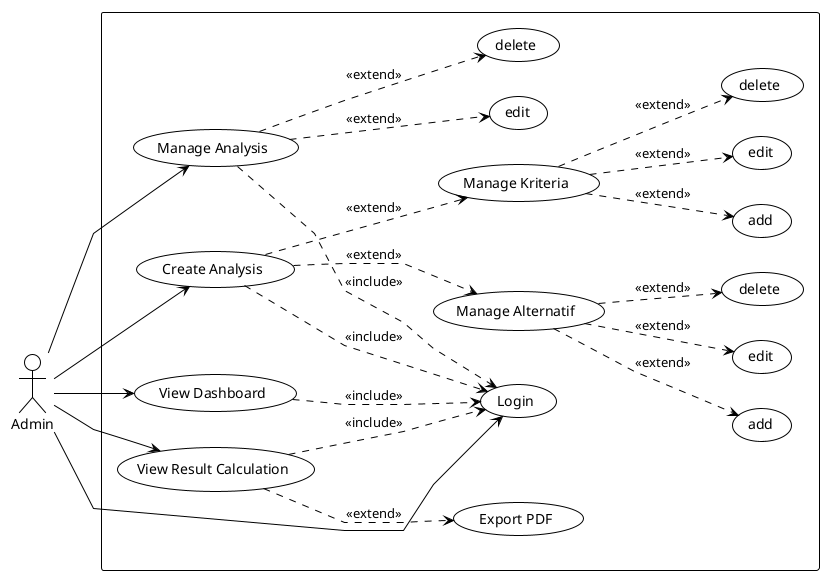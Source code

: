 @startuml
!theme plain

' Menggunakan skinparam untuk membuat garis lurus
skinparam linetype polyline

left to right direction

actor Admin

rectangle  {
  usecase "Login" as UC2
  
  usecase "View Dashboard" as UC1
  usecase "Manage Analysis" as UC4
  usecase "Create Analysis" as UC5
  usecase "View Result Calculation" as UC6

  usecase "edit" as UC4b
  usecase "delete" as UC4c

  usecase "Manage Kriteria" as UC5a
  
  usecase "add" as UC5a1
  usecase "edit" as UC5a2
  usecase "delete" as UC5a3

  usecase "Export PDF" as UC6b
  
  ' Posisikan Manage Alternatif lebih ke bawah
  usecase "Manage Alternatif" as UC5b
  
  usecase "add" as UC5b1
  usecase "edit" as UC5b2
  usecase "delete" as UC5b3
}

' Koneksi Admin ke use case utama
Admin --> UC2
Admin --> UC1
Admin --> UC4
Admin --> UC5
Admin --> UC6

' Include relationships - Login diperlukan untuk semua fungsi utama
UC1 ..> UC2 : <<include>>
UC4 ..> UC2 : <<include>>
UC5 ..> UC2 : <<include>>
UC6 ..> UC2 : <<include>>

' Extend relationships untuk Manage Analysis
UC4 ..> UC4b : <<extend>>
UC4 ..> UC4c : <<extend>>

' Extend relationships untuk Create Analysis
UC5 ..> UC5a : <<extend>>
UC5 ..> UC5b : <<extend>>

' Extend relationships untuk Manage Kriteria
UC5a ..> UC5a1 : <<extend>>
UC5a ..> UC5a2 : <<extend>>
UC5a ..> UC5a3 : <<extend>>

' Extend relationships untuk Manage Alternatif
UC5b ..> UC5b1 : <<extend>>
UC5b ..> UC5b2 : <<extend>>
UC5b ..> UC5b3 : <<extend>>

' Extend relationship untuk Export PDF
UC6 ..> UC6b : <<extend>>

@enduml